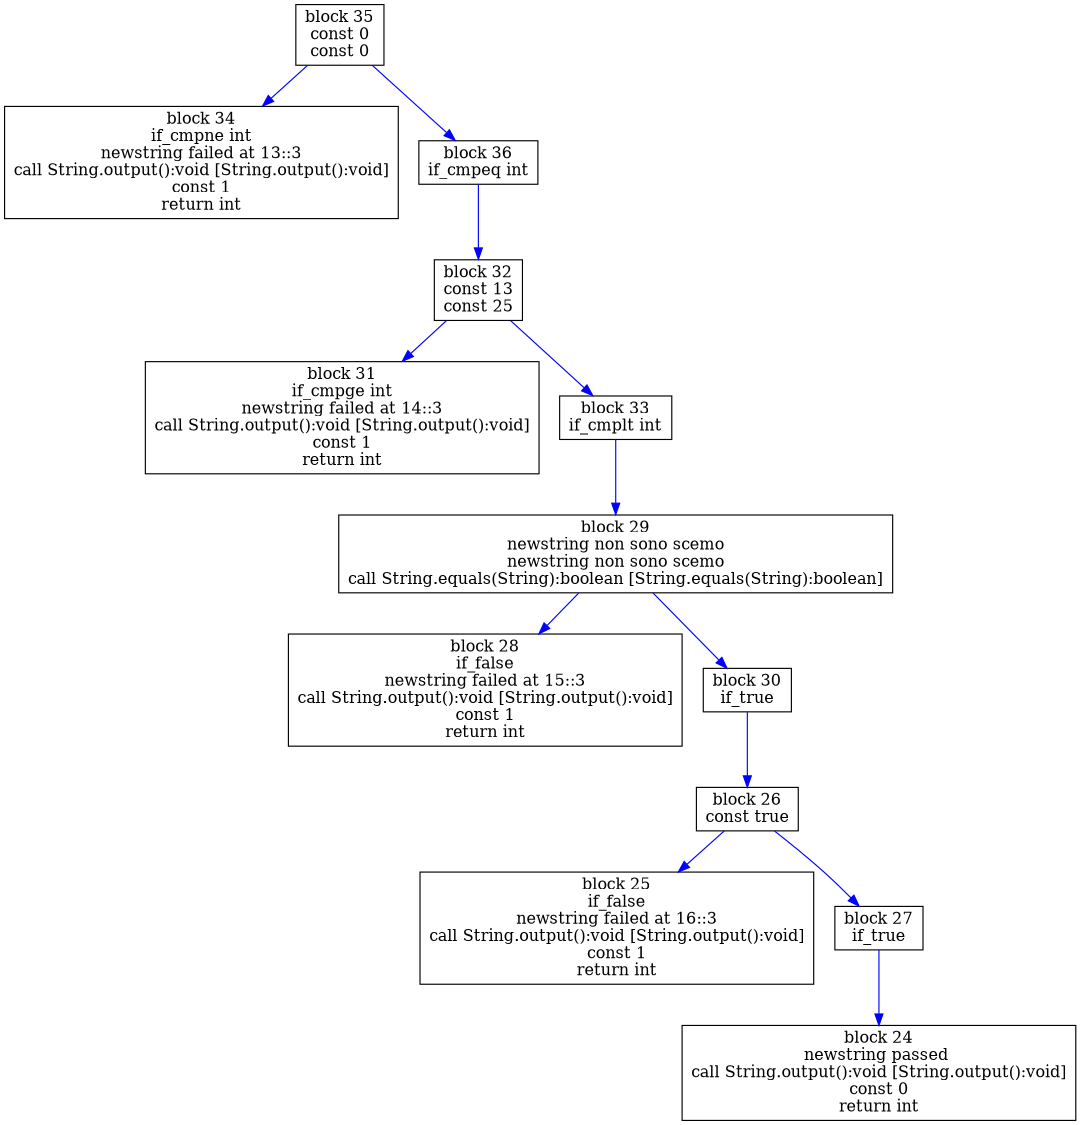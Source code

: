 digraph "TestModProg_Test[testDiProvaPassata]" {
size = "11,7.5";
codeblock_35 [ shape = box, label = "block 35\nconst 0\nconst 0"];
codeblock_34 [ shape = box, label = "block 34\nif_cmpne int\nnewstring failed at 13::3\ncall String.output():void [String.output():void]\nconst 1\nreturn int"];
codeblock_35->codeblock_34 [color = blue label = "" fontsize = 8]
codeblock_36 [ shape = box, label = "block 36\nif_cmpeq int"];
codeblock_32 [ shape = box, label = "block 32\nconst 13\nconst 25"];
codeblock_31 [ shape = box, label = "block 31\nif_cmpge int\nnewstring failed at 14::3\ncall String.output():void [String.output():void]\nconst 1\nreturn int"];
codeblock_32->codeblock_31 [color = blue label = "" fontsize = 8]
codeblock_33 [ shape = box, label = "block 33\nif_cmplt int"];
codeblock_29 [ shape = box, label = "block 29\nnewstring non sono scemo\nnewstring non sono scemo\ncall String.equals(String):boolean [String.equals(String):boolean]"];
codeblock_28 [ shape = box, label = "block 28\nif_false\nnewstring failed at 15::3\ncall String.output():void [String.output():void]\nconst 1\nreturn int"];
codeblock_29->codeblock_28 [color = blue label = "" fontsize = 8]
codeblock_30 [ shape = box, label = "block 30\nif_true"];
codeblock_26 [ shape = box, label = "block 26\nconst true"];
codeblock_25 [ shape = box, label = "block 25\nif_false\nnewstring failed at 16::3\ncall String.output():void [String.output():void]\nconst 1\nreturn int"];
codeblock_26->codeblock_25 [color = blue label = "" fontsize = 8]
codeblock_27 [ shape = box, label = "block 27\nif_true"];
codeblock_24 [ shape = box, label = "block 24\nnewstring passed \ncall String.output():void [String.output():void]\nconst 0\nreturn int"];
codeblock_27->codeblock_24 [color = blue label = "" fontsize = 8]
codeblock_26->codeblock_27 [color = blue label = "" fontsize = 8]
codeblock_30->codeblock_26 [color = blue label = "" fontsize = 8]
codeblock_29->codeblock_30 [color = blue label = "" fontsize = 8]
codeblock_33->codeblock_29 [color = blue label = "" fontsize = 8]
codeblock_32->codeblock_33 [color = blue label = "" fontsize = 8]
codeblock_36->codeblock_32 [color = blue label = "" fontsize = 8]
codeblock_35->codeblock_36 [color = blue label = "" fontsize = 8]
}
